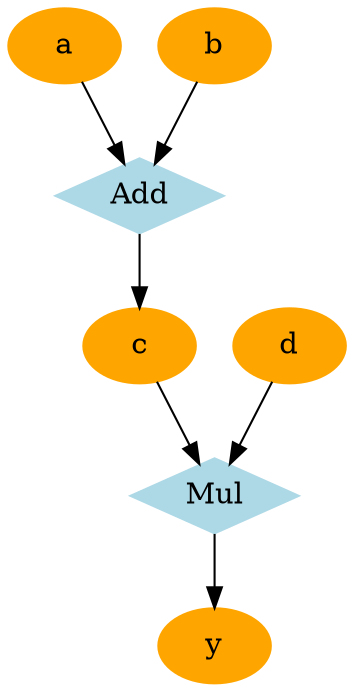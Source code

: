 digraph g {
1 [label=a, color=orange, style=filled]
2 [label=b, color=orange, style=filled]
3 [label=c, color=orange, style=filled]
4 [label=Add, color=lightblue, style=filled, shape=diamond]
5 [label=Mul, color=lightblue, style=filled, shape=diamond]
6 [label=y, color=orange, style=filled]
7 [label=d, color=orange, style=filled]
1 -> 4
2 -> 4
4 -> 3
3 -> 5
5 -> 6
7 -> 5
}

